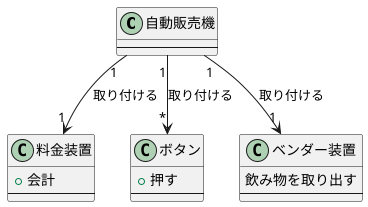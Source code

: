 @startuml  演6-4-1_クラス図_自動販売機
class 自動販売機 {
---
}

class 料金装置 {
    +会計
---
}
class ボタン {
    +押す
---
}
class ベンダー装置 {
    飲み物を取り出す
---
}
自動販売機 "1" --> "*" ボタン:取り付ける
自動販売機 "1" --> "1" ベンダー装置:取り付ける
自動販売機 "1" --> "1" 料金装置:取り付ける

@enduml